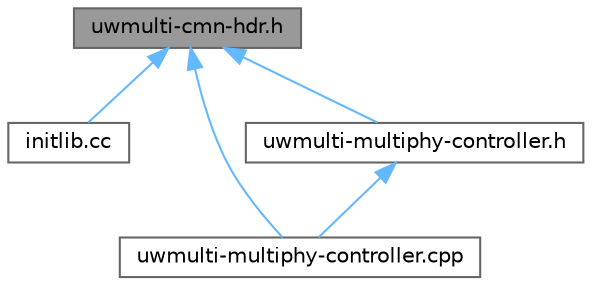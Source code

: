 digraph "uwmulti-cmn-hdr.h"
{
 // LATEX_PDF_SIZE
  bgcolor="transparent";
  edge [fontname=Helvetica,fontsize=10,labelfontname=Helvetica,labelfontsize=10];
  node [fontname=Helvetica,fontsize=10,shape=box,height=0.2,width=0.4];
  Node1 [id="Node000001",label="uwmulti-cmn-hdr.h",height=0.2,width=0.4,color="gray40", fillcolor="grey60", style="filled", fontcolor="black",tooltip=" "];
  Node1 -> Node2 [id="edge1_Node000001_Node000002",dir="back",color="steelblue1",style="solid",tooltip=" "];
  Node2 [id="Node000002",label="initlib.cc",height=0.2,width=0.4,color="grey40", fillcolor="white", style="filled",URL="$DESERT__Addons_2uwmulti__traffic__control_2initlib_8cc.html",tooltip="file to initialize the libuwphysical.so library"];
  Node1 -> Node3 [id="edge2_Node000001_Node000003",dir="back",color="steelblue1",style="solid",tooltip=" "];
  Node3 [id="Node000003",label="uwmulti-multiphy-controller.cpp",height=0.2,width=0.4,color="grey40", fillcolor="white", style="filled",URL="$uwmulti-multiphy-controller_8cpp.html",tooltip=" "];
  Node1 -> Node4 [id="edge3_Node000001_Node000004",dir="back",color="steelblue1",style="solid",tooltip=" "];
  Node4 [id="Node000004",label="uwmulti-multiphy-controller.h",height=0.2,width=0.4,color="grey40", fillcolor="white", style="filled",URL="$uwmulti-multiphy-controller_8h.html",tooltip="Definition of UwMultiPhyControl class."];
  Node4 -> Node3 [id="edge4_Node000004_Node000003",dir="back",color="steelblue1",style="solid",tooltip=" "];
}
